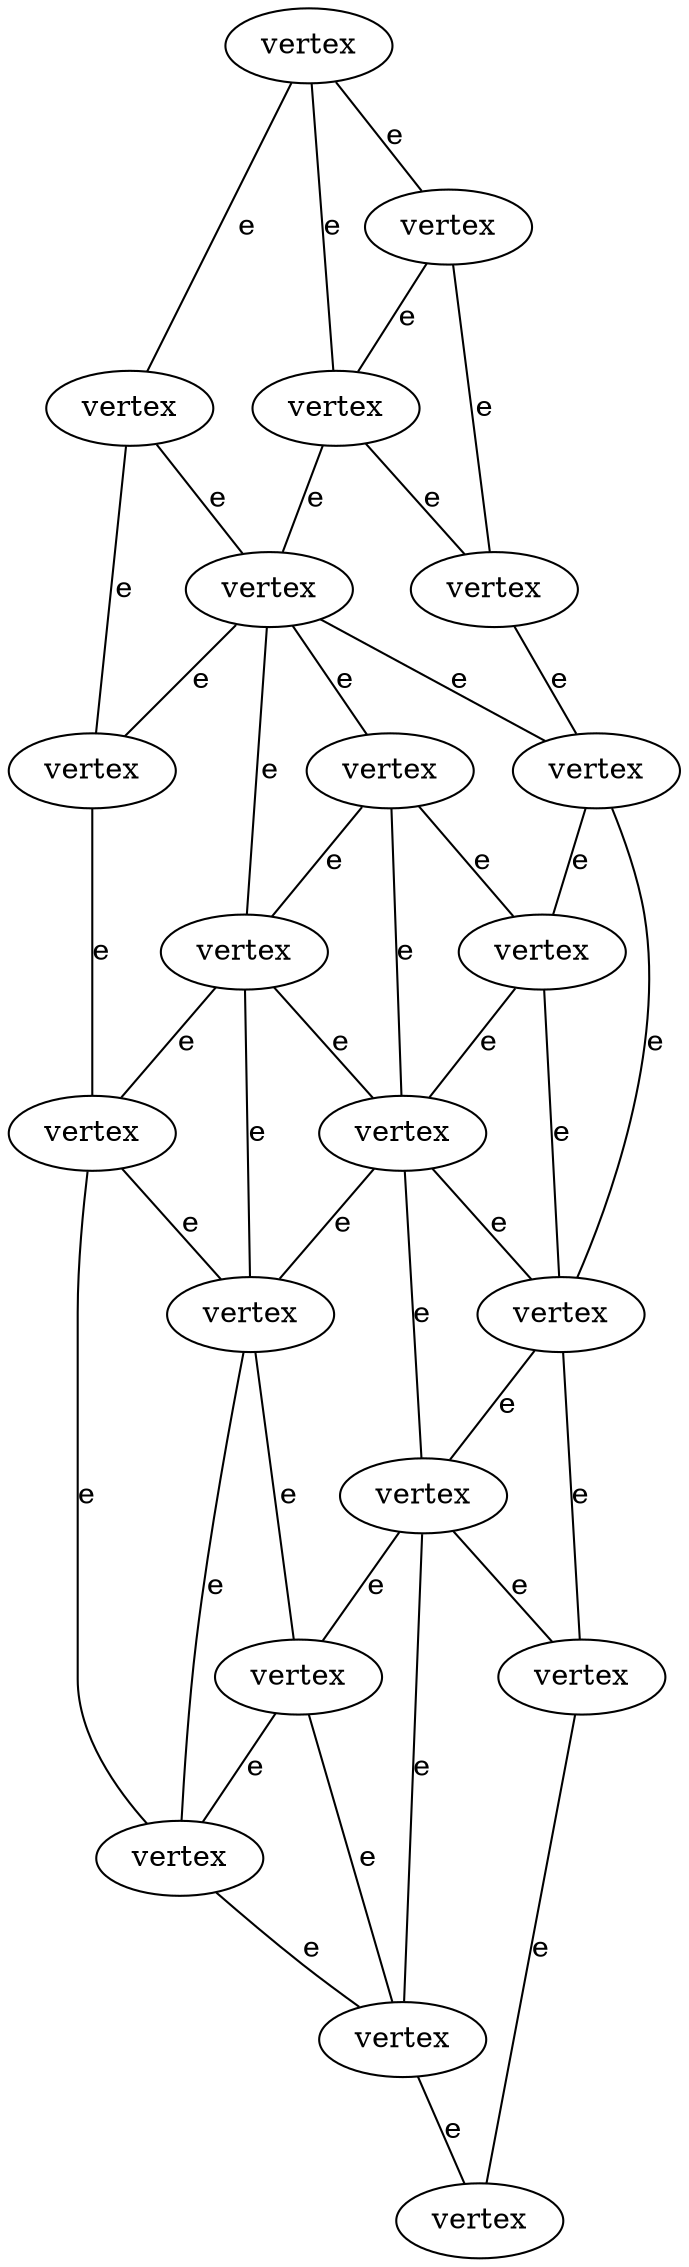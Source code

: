 graph G {
0[label=vertex symbol=a sound=vowel];
1[label=vertex symbol=b sound=consonant];
2[label=vertex symbol=c sound=consonant];
3[label=vertex symbol=d sound=consonant];
4[label=vertex symbol=e sound=vowel];
5[label=vertex symbol=f sound=consonant];
6[label=vertex symbol=g sound=consonant];
7[label=vertex symbol=h sound=consonant];
8[label=vertex symbol=i sound=vowel];
9[label=vertex symbol=j sound=consonant];
10[label=vertex symbol=k sound=consonant];
11[label=vertex symbol=l sound=consonant];
12[label=vertex symbol=m sound=consonant];
13[label=vertex symbol=n sound=consonant];
14[label=vertex symbol=o sound=vowel];
15[label=vertex symbol=p sound=consonant];
16[label=vertex symbol=q sound=consonant];
17[label=vertex symbol=r sound=consonant];
18[label=vertex symbol=s sound=consonant];
19[label=vertex symbol=t sound=consonant];
20[label=vertex symbol=z sound=consonant];
0--1[label=e];
0--2[label=e];
0--3[label=e];
1--2[label=e];
1--4[label=e];
2--4[label=e];
2--5[label=e];
3--5[label=e];
3--6[label=e];
4--7[label=e];
5--6[label=e];
5--7[label=e];
5--8[label=e];
5--9[label=e];
6--10[label=e];
7--11[label=e];
7--14[label=e];
8--9[label=e];
8--11[label=e];
8--12[label=e];
9--10[label=e];
9--12[label=e];
9--13[label=e];
10--13[label=e];
10--17[label=e];
11--12[label=e];
11--14[label=e];
12--13[label=e];
12--14[label=e];
12--15[label=e];
13--16[label=e];
13--17[label=e];
14--15[label=e];
14--18[label=e];
15--16[label=e];
15--18[label=e];
15--19[label=e];
16--17[label=e];
16--19[label=e];
17--19[label=e];
18--20[label=e];
19--20[label=e];
}
